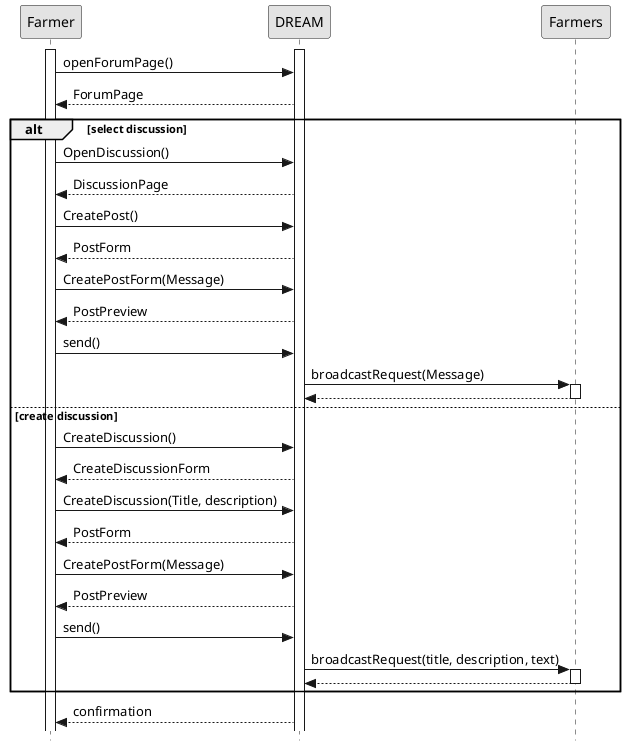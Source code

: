 @startuml

skinparam style strictuml
skinparam monochrome true

Activate Farmer
Activate DREAM

Farmer->DREAM : openForumPage()

Farmer<--DREAM: ForumPage

alt select discussion
Farmer->DREAM: OpenDiscussion()
Farmer<--DREAM: DiscussionPage

Farmer->DREAM: CreatePost()
Farmer<--DREAM: PostForm
Farmer->DREAM: CreatePostForm(Message)
Farmer<--DREAM: PostPreview

Farmer->DREAM: send()
DREAM->Farmers: broadcastRequest(Message)

Activate Farmers
Farmers-->DREAM
Deactivate Farmers

else create discussion
Farmer->DREAM: CreateDiscussion()
Farmer<--DREAM: CreateDiscussionForm

Farmer->DREAM: CreateDiscussion(Title, description)

Farmer<--DREAM: PostForm
Farmer->DREAM: CreatePostForm(Message)

Farmer<--DREAM: PostPreview

Farmer->DREAM: send()

DREAM->Farmers: broadcastRequest(title, description, text)
Activate Farmers
Farmers-->DREAM
Deactivate Farmers

end



DREAM-->Farmer: confirmation




@enduml